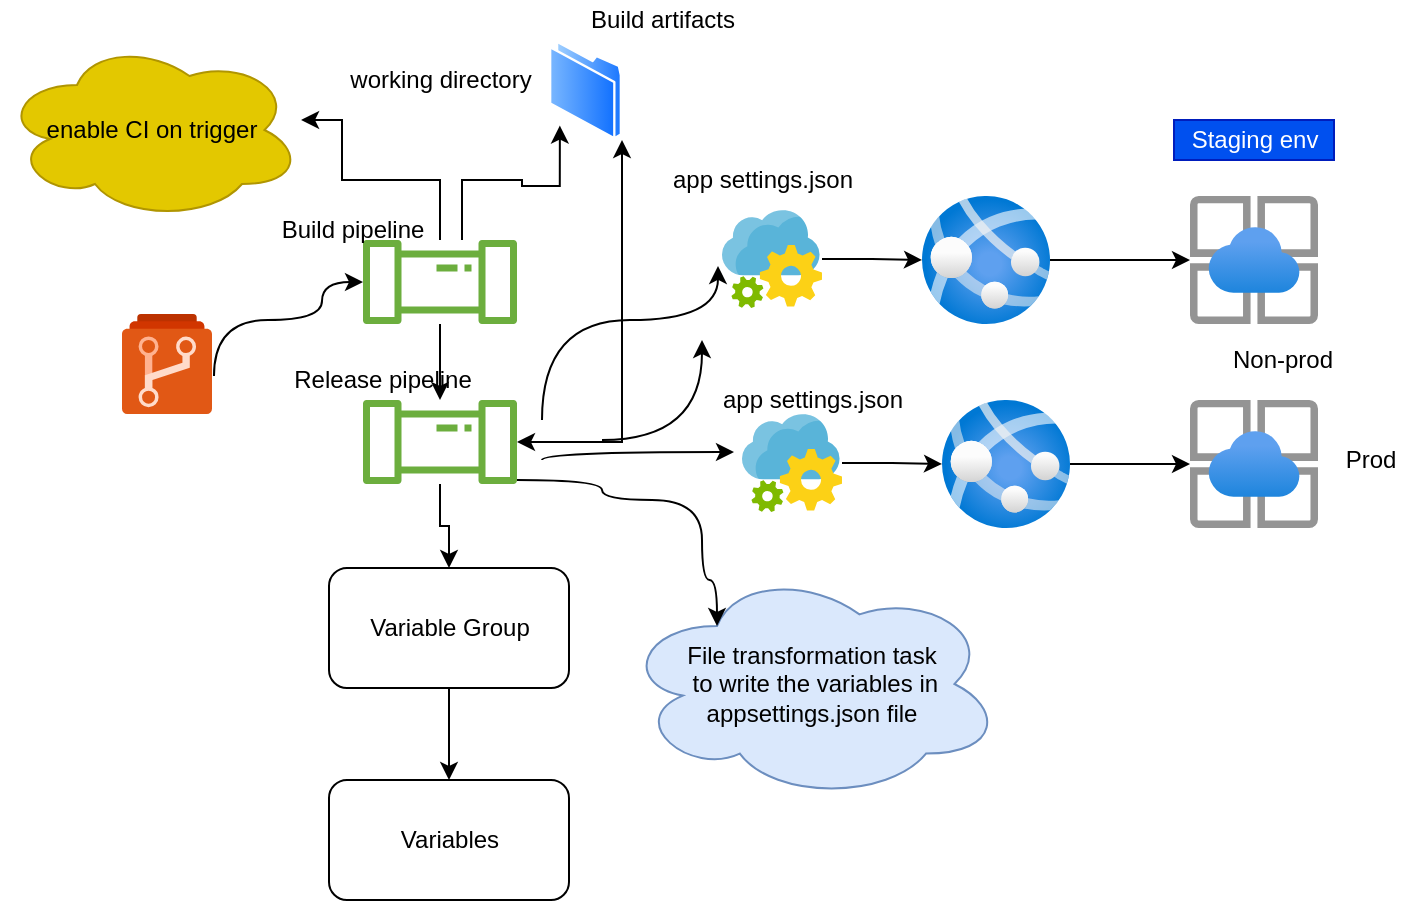 <mxfile version="15.4.0" type="device"><diagram id="C5RBs43oDa-KdzZeNtuy" name="Page-1"><mxGraphModel dx="1422" dy="705" grid="1" gridSize="10" guides="1" tooltips="1" connect="1" arrows="1" fold="1" page="1" pageScale="1" pageWidth="827" pageHeight="1169" math="0" shadow="0"><root><mxCell id="WIyWlLk6GJQsqaUBKTNV-0"/><mxCell id="WIyWlLk6GJQsqaUBKTNV-1" parent="WIyWlLk6GJQsqaUBKTNV-0"/><mxCell id="NhNcvjEaD9QoVQ62vMcM-0" value="" style="aspect=fixed;html=1;points=[];align=center;image;fontSize=12;image=img/lib/azure2/app_services/App_Service_Environments.svg;" vertex="1" parent="WIyWlLk6GJQsqaUBKTNV-1"><mxGeometry x="684" y="258" width="64" height="64" as="geometry"/></mxCell><mxCell id="NhNcvjEaD9QoVQ62vMcM-1" value="" style="aspect=fixed;html=1;points=[];align=center;image;fontSize=12;image=img/lib/azure2/app_services/App_Service_Environments.svg;" vertex="1" parent="WIyWlLk6GJQsqaUBKTNV-1"><mxGeometry x="684" y="360" width="64" height="64" as="geometry"/></mxCell><mxCell id="NhNcvjEaD9QoVQ62vMcM-2" value="Non-prod" style="text;html=1;align=center;verticalAlign=middle;resizable=0;points=[];autosize=1;strokeColor=none;fillColor=none;" vertex="1" parent="WIyWlLk6GJQsqaUBKTNV-1"><mxGeometry x="695" y="330" width="70" height="20" as="geometry"/></mxCell><mxCell id="NhNcvjEaD9QoVQ62vMcM-3" value="Prod" style="text;html=1;align=center;verticalAlign=middle;resizable=0;points=[];autosize=1;strokeColor=none;fillColor=none;" vertex="1" parent="WIyWlLk6GJQsqaUBKTNV-1"><mxGeometry x="754" y="380" width="40" height="20" as="geometry"/></mxCell><mxCell id="NhNcvjEaD9QoVQ62vMcM-37" value="" style="edgeStyle=orthogonalEdgeStyle;rounded=0;orthogonalLoop=1;jettySize=auto;html=1;" edge="1" parent="WIyWlLk6GJQsqaUBKTNV-1" source="NhNcvjEaD9QoVQ62vMcM-4" target="NhNcvjEaD9QoVQ62vMcM-0"><mxGeometry relative="1" as="geometry"/></mxCell><mxCell id="NhNcvjEaD9QoVQ62vMcM-4" value="" style="aspect=fixed;html=1;points=[];align=center;image;fontSize=12;image=img/lib/azure2/app_services/App_Services.svg;" vertex="1" parent="WIyWlLk6GJQsqaUBKTNV-1"><mxGeometry x="550" y="258" width="64" height="64" as="geometry"/></mxCell><mxCell id="NhNcvjEaD9QoVQ62vMcM-39" value="" style="edgeStyle=orthogonalEdgeStyle;rounded=0;orthogonalLoop=1;jettySize=auto;html=1;" edge="1" parent="WIyWlLk6GJQsqaUBKTNV-1" source="NhNcvjEaD9QoVQ62vMcM-5" target="NhNcvjEaD9QoVQ62vMcM-1"><mxGeometry relative="1" as="geometry"/></mxCell><mxCell id="NhNcvjEaD9QoVQ62vMcM-5" value="" style="aspect=fixed;html=1;points=[];align=center;image;fontSize=12;image=img/lib/azure2/app_services/App_Services.svg;" vertex="1" parent="WIyWlLk6GJQsqaUBKTNV-1"><mxGeometry x="560" y="360" width="64" height="64" as="geometry"/></mxCell><mxCell id="NhNcvjEaD9QoVQ62vMcM-6" value="Staging env" style="text;html=1;align=center;verticalAlign=middle;resizable=0;points=[];autosize=1;strokeColor=#001DBC;fillColor=#0050ef;fontColor=#ffffff;" vertex="1" parent="WIyWlLk6GJQsqaUBKTNV-1"><mxGeometry x="676" y="220" width="80" height="20" as="geometry"/></mxCell><mxCell id="NhNcvjEaD9QoVQ62vMcM-7" value="" style="edgeStyle=orthogonalEdgeStyle;rounded=0;orthogonalLoop=1;jettySize=auto;html=1;entryX=0;entryY=1;entryDx=0;entryDy=0;" edge="1" parent="WIyWlLk6GJQsqaUBKTNV-1" source="NhNcvjEaD9QoVQ62vMcM-8" target="NhNcvjEaD9QoVQ62vMcM-16"><mxGeometry relative="1" as="geometry"><Array as="points"><mxPoint x="320" y="250"/><mxPoint x="350" y="250"/><mxPoint x="350" y="253"/><mxPoint x="369" y="253"/></Array></mxGeometry></mxCell><mxCell id="NhNcvjEaD9QoVQ62vMcM-8" value="" style="sketch=0;outlineConnect=0;fontColor=#232F3E;gradientColor=none;fillColor=#6CAE3E;strokeColor=none;dashed=0;verticalLabelPosition=bottom;verticalAlign=top;align=center;html=1;fontSize=12;fontStyle=0;aspect=fixed;pointerEvents=1;shape=mxgraph.aws4.iot_analytics_pipeline;" vertex="1" parent="WIyWlLk6GJQsqaUBKTNV-1"><mxGeometry x="270" y="280" width="78" height="42" as="geometry"/></mxCell><mxCell id="NhNcvjEaD9QoVQ62vMcM-9" value="" style="edgeStyle=orthogonalEdgeStyle;rounded=0;orthogonalLoop=1;jettySize=auto;html=1;" edge="1" parent="WIyWlLk6GJQsqaUBKTNV-1" source="NhNcvjEaD9QoVQ62vMcM-11" target="NhNcvjEaD9QoVQ62vMcM-20"><mxGeometry relative="1" as="geometry"/></mxCell><mxCell id="NhNcvjEaD9QoVQ62vMcM-10" value="" style="edgeStyle=orthogonalEdgeStyle;rounded=0;orthogonalLoop=1;jettySize=auto;html=1;" edge="1" parent="WIyWlLk6GJQsqaUBKTNV-1" source="NhNcvjEaD9QoVQ62vMcM-8" target="NhNcvjEaD9QoVQ62vMcM-11"><mxGeometry relative="1" as="geometry"><Array as="points"/></mxGeometry></mxCell><mxCell id="NhNcvjEaD9QoVQ62vMcM-11" value="" style="sketch=0;outlineConnect=0;fontColor=#232F3E;gradientColor=none;fillColor=#6CAE3E;strokeColor=none;dashed=0;verticalLabelPosition=bottom;verticalAlign=top;align=center;html=1;fontSize=12;fontStyle=0;aspect=fixed;pointerEvents=1;shape=mxgraph.aws4.iot_analytics_pipeline;" vertex="1" parent="WIyWlLk6GJQsqaUBKTNV-1"><mxGeometry x="270" y="360" width="78" height="42" as="geometry"/></mxCell><mxCell id="NhNcvjEaD9QoVQ62vMcM-12" value="" style="edgeStyle=orthogonalEdgeStyle;rounded=0;orthogonalLoop=1;jettySize=auto;html=1;" edge="1" parent="WIyWlLk6GJQsqaUBKTNV-1" source="NhNcvjEaD9QoVQ62vMcM-8" target="NhNcvjEaD9QoVQ62vMcM-18"><mxGeometry relative="1" as="geometry"><Array as="points"><mxPoint x="309" y="250"/><mxPoint x="260" y="250"/><mxPoint x="260" y="220"/></Array></mxGeometry></mxCell><mxCell id="NhNcvjEaD9QoVQ62vMcM-13" value="Build pipeline" style="text;html=1;align=center;verticalAlign=middle;resizable=0;points=[];autosize=1;strokeColor=none;fillColor=none;" vertex="1" parent="WIyWlLk6GJQsqaUBKTNV-1"><mxGeometry x="220" y="265" width="90" height="20" as="geometry"/></mxCell><mxCell id="NhNcvjEaD9QoVQ62vMcM-14" value="Release pipeline" style="text;html=1;align=center;verticalAlign=middle;resizable=0;points=[];autosize=1;strokeColor=none;fillColor=none;" vertex="1" parent="WIyWlLk6GJQsqaUBKTNV-1"><mxGeometry x="230" y="340" width="100" height="20" as="geometry"/></mxCell><mxCell id="NhNcvjEaD9QoVQ62vMcM-15" value="" style="sketch=0;aspect=fixed;html=1;points=[];align=center;image;fontSize=12;image=img/lib/mscae/Azure_Repos.svg;" vertex="1" parent="WIyWlLk6GJQsqaUBKTNV-1"><mxGeometry x="150" y="317" width="45" height="50" as="geometry"/></mxCell><mxCell id="NhNcvjEaD9QoVQ62vMcM-16" value="" style="aspect=fixed;perimeter=ellipsePerimeter;html=1;align=center;shadow=0;dashed=0;spacingTop=3;image;image=img/lib/active_directory/folder.svg;" vertex="1" parent="WIyWlLk6GJQsqaUBKTNV-1"><mxGeometry x="363.5" y="180" width="36.5" height="50" as="geometry"/></mxCell><mxCell id="NhNcvjEaD9QoVQ62vMcM-17" value="working directory" style="text;html=1;align=center;verticalAlign=middle;resizable=0;points=[];autosize=1;strokeColor=none;fillColor=none;" vertex="1" parent="WIyWlLk6GJQsqaUBKTNV-1"><mxGeometry x="253.5" y="190" width="110" height="20" as="geometry"/></mxCell><mxCell id="NhNcvjEaD9QoVQ62vMcM-18" value="enable CI on trigger&lt;br&gt;" style="ellipse;shape=cloud;whiteSpace=wrap;html=1;fillColor=#e3c800;strokeColor=#B09500;fontColor=#000000;" vertex="1" parent="WIyWlLk6GJQsqaUBKTNV-1"><mxGeometry x="90" y="180" width="150" height="90" as="geometry"/></mxCell><mxCell id="NhNcvjEaD9QoVQ62vMcM-19" value="" style="edgeStyle=orthogonalEdgeStyle;rounded=0;orthogonalLoop=1;jettySize=auto;html=1;" edge="1" parent="WIyWlLk6GJQsqaUBKTNV-1" source="NhNcvjEaD9QoVQ62vMcM-20" target="NhNcvjEaD9QoVQ62vMcM-21"><mxGeometry relative="1" as="geometry"/></mxCell><mxCell id="NhNcvjEaD9QoVQ62vMcM-20" value="Variable Group" style="rounded=1;whiteSpace=wrap;html=1;" vertex="1" parent="WIyWlLk6GJQsqaUBKTNV-1"><mxGeometry x="253.5" y="444" width="120" height="60" as="geometry"/></mxCell><mxCell id="NhNcvjEaD9QoVQ62vMcM-21" value="Variables" style="rounded=1;whiteSpace=wrap;html=1;" vertex="1" parent="WIyWlLk6GJQsqaUBKTNV-1"><mxGeometry x="253.5" y="550" width="120" height="60" as="geometry"/></mxCell><mxCell id="NhNcvjEaD9QoVQ62vMcM-22" value="" style="endArrow=classic;startArrow=classic;html=1;rounded=0;edgeStyle=orthogonalEdgeStyle;entryX=1;entryY=1;entryDx=0;entryDy=0;entryPerimeter=0;" edge="1" parent="WIyWlLk6GJQsqaUBKTNV-1" source="NhNcvjEaD9QoVQ62vMcM-11" target="NhNcvjEaD9QoVQ62vMcM-16"><mxGeometry width="50" height="50" relative="1" as="geometry"><mxPoint x="390" y="270" as="sourcePoint"/><mxPoint x="440" y="220" as="targetPoint"/></mxGeometry></mxCell><mxCell id="NhNcvjEaD9QoVQ62vMcM-23" value="" style="curved=1;endArrow=classic;html=1;rounded=0;edgeStyle=orthogonalEdgeStyle;exitX=1.022;exitY=0.62;exitDx=0;exitDy=0;exitPerimeter=0;" edge="1" parent="WIyWlLk6GJQsqaUBKTNV-1" source="NhNcvjEaD9QoVQ62vMcM-15" target="NhNcvjEaD9QoVQ62vMcM-8"><mxGeometry width="50" height="50" relative="1" as="geometry"><mxPoint x="390" y="270" as="sourcePoint"/><mxPoint x="440" y="220" as="targetPoint"/><Array as="points"><mxPoint x="196" y="320"/><mxPoint x="250" y="320"/><mxPoint x="250" y="301"/></Array></mxGeometry></mxCell><mxCell id="NhNcvjEaD9QoVQ62vMcM-24" value="Build artifacts&lt;br&gt;" style="text;html=1;align=center;verticalAlign=middle;resizable=0;points=[];autosize=1;strokeColor=none;fillColor=none;" vertex="1" parent="WIyWlLk6GJQsqaUBKTNV-1"><mxGeometry x="375" y="160" width="90" height="20" as="geometry"/></mxCell><mxCell id="NhNcvjEaD9QoVQ62vMcM-36" value="" style="edgeStyle=orthogonalEdgeStyle;rounded=0;orthogonalLoop=1;jettySize=auto;html=1;" edge="1" parent="WIyWlLk6GJQsqaUBKTNV-1" source="NhNcvjEaD9QoVQ62vMcM-25" target="NhNcvjEaD9QoVQ62vMcM-4"><mxGeometry relative="1" as="geometry"/></mxCell><mxCell id="NhNcvjEaD9QoVQ62vMcM-25" value="" style="sketch=0;aspect=fixed;html=1;points=[];align=center;image;fontSize=12;image=img/lib/mscae/App_Configuration.svg;" vertex="1" parent="WIyWlLk6GJQsqaUBKTNV-1"><mxGeometry x="450" y="265" width="50" height="49" as="geometry"/></mxCell><mxCell id="NhNcvjEaD9QoVQ62vMcM-38" value="" style="edgeStyle=orthogonalEdgeStyle;rounded=0;orthogonalLoop=1;jettySize=auto;html=1;" edge="1" parent="WIyWlLk6GJQsqaUBKTNV-1" source="NhNcvjEaD9QoVQ62vMcM-26" target="NhNcvjEaD9QoVQ62vMcM-5"><mxGeometry relative="1" as="geometry"/></mxCell><mxCell id="NhNcvjEaD9QoVQ62vMcM-26" value="" style="sketch=0;aspect=fixed;html=1;points=[];align=center;image;fontSize=12;image=img/lib/mscae/App_Configuration.svg;" vertex="1" parent="WIyWlLk6GJQsqaUBKTNV-1"><mxGeometry x="460" y="367" width="50" height="49" as="geometry"/></mxCell><mxCell id="NhNcvjEaD9QoVQ62vMcM-27" value="" style="curved=1;endArrow=classic;html=1;rounded=0;edgeStyle=orthogonalEdgeStyle;entryX=-0.04;entryY=0.571;entryDx=0;entryDy=0;entryPerimeter=0;" edge="1" parent="WIyWlLk6GJQsqaUBKTNV-1" target="NhNcvjEaD9QoVQ62vMcM-25"><mxGeometry width="50" height="50" relative="1" as="geometry"><mxPoint x="360" y="370" as="sourcePoint"/><mxPoint x="440" y="370" as="targetPoint"/><Array as="points"><mxPoint x="360" y="320"/><mxPoint x="448" y="320"/></Array></mxGeometry></mxCell><mxCell id="NhNcvjEaD9QoVQ62vMcM-28" value="" style="curved=1;endArrow=classic;html=1;rounded=0;edgeStyle=orthogonalEdgeStyle;entryX=-0.08;entryY=0.388;entryDx=0;entryDy=0;entryPerimeter=0;" edge="1" parent="WIyWlLk6GJQsqaUBKTNV-1" target="NhNcvjEaD9QoVQ62vMcM-26"><mxGeometry width="50" height="50" relative="1" as="geometry"><mxPoint x="360" y="390" as="sourcePoint"/><mxPoint x="498" y="322.979" as="targetPoint"/><Array as="points"><mxPoint x="360" y="386"/></Array></mxGeometry></mxCell><mxCell id="NhNcvjEaD9QoVQ62vMcM-30" value="File transformation task&lt;br&gt;&amp;nbsp;to write the variables in appsettings.json file" style="ellipse;shape=cloud;whiteSpace=wrap;html=1;fillColor=#dae8fc;strokeColor=#6c8ebf;" vertex="1" parent="WIyWlLk6GJQsqaUBKTNV-1"><mxGeometry x="400" y="444" width="190" height="116" as="geometry"/></mxCell><mxCell id="NhNcvjEaD9QoVQ62vMcM-31" value="" style="curved=1;endArrow=classic;html=1;rounded=0;edgeStyle=orthogonalEdgeStyle;" edge="1" parent="WIyWlLk6GJQsqaUBKTNV-1"><mxGeometry width="50" height="50" relative="1" as="geometry"><mxPoint x="390" y="380" as="sourcePoint"/><mxPoint x="440" y="330" as="targetPoint"/><Array as="points"><mxPoint x="440" y="380"/><mxPoint x="390" y="330"/></Array></mxGeometry></mxCell><mxCell id="NhNcvjEaD9QoVQ62vMcM-32" value="" style="curved=1;endArrow=classic;html=1;rounded=0;edgeStyle=orthogonalEdgeStyle;entryX=0.25;entryY=0.25;entryDx=0;entryDy=0;entryPerimeter=0;" edge="1" parent="WIyWlLk6GJQsqaUBKTNV-1" source="NhNcvjEaD9QoVQ62vMcM-11" target="NhNcvjEaD9QoVQ62vMcM-30"><mxGeometry width="50" height="50" relative="1" as="geometry"><mxPoint x="390" y="380" as="sourcePoint"/><mxPoint x="440" y="330" as="targetPoint"/><Array as="points"><mxPoint x="390" y="400"/><mxPoint x="390" y="410"/><mxPoint x="440" y="410"/><mxPoint x="440" y="450"/><mxPoint x="448" y="450"/></Array></mxGeometry></mxCell><mxCell id="NhNcvjEaD9QoVQ62vMcM-33" value="app settings.json" style="text;html=1;align=center;verticalAlign=middle;resizable=0;points=[];autosize=1;strokeColor=none;fillColor=none;" vertex="1" parent="WIyWlLk6GJQsqaUBKTNV-1"><mxGeometry x="415" y="240" width="110" height="20" as="geometry"/></mxCell><mxCell id="NhNcvjEaD9QoVQ62vMcM-35" value="app settings.json" style="text;html=1;align=center;verticalAlign=middle;resizable=0;points=[];autosize=1;strokeColor=none;fillColor=none;" vertex="1" parent="WIyWlLk6GJQsqaUBKTNV-1"><mxGeometry x="440" y="350" width="110" height="20" as="geometry"/></mxCell></root></mxGraphModel></diagram></mxfile>